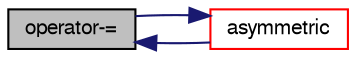 digraph "operator-="
{
  bgcolor="transparent";
  edge [fontname="FreeSans",fontsize="10",labelfontname="FreeSans",labelfontsize="10"];
  node [fontname="FreeSans",fontsize="10",shape=record];
  rankdir="LR";
  Node1654 [label="operator-=",height=0.2,width=0.4,color="black", fillcolor="grey75", style="filled", fontcolor="black"];
  Node1654 -> Node1655 [dir="back",color="midnightblue",fontsize="10",style="solid",fontname="FreeSans"];
  Node1655 [label="asymmetric",height=0.2,width=0.4,color="red",URL="$a26790.html#aff45003a4c4226b1f6f4e5e24d382e03"];
  Node1655 -> Node1654 [dir="back",color="midnightblue",fontsize="10",style="solid",fontname="FreeSans"];
}
